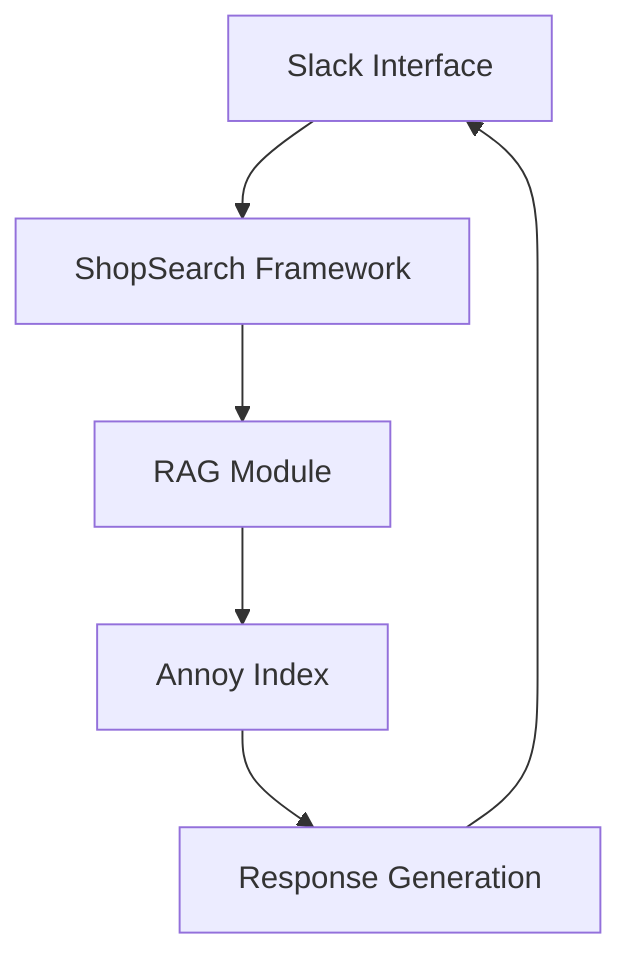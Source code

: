 graph TB
    A[Slack Interface] --> B[ShopSearch Framework]
    B --> C[RAG Module]
    C --> D[Annoy Index]
    D --> E[Response Generation]
    E --> A